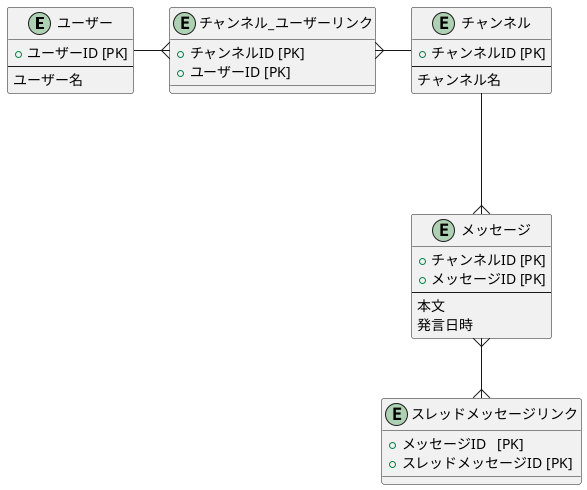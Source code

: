 @startuml

/'
  メッセージ
  スレッドメッセージ
  チャンネル
  ユーザー 
 '/

entity "ユーザー" as users {
  + ユーザーID [PK]
  --
  ユーザー名
}

entity "チャンネル" as channels {
  + チャンネルID [PK]
  --
  チャンネル名
}

entity "チャンネル_ユーザーリンク" as channels_user_link {
  + チャンネルID [PK]
  + ユーザーID [PK]
}

entity "メッセージ" as messages {
  + チャンネルID [PK]
  + メッセージID [PK]
  --
  本文
  発言日時
}

entity "スレッドメッセージリンク" as thread_message_link {
  + メッセージID   [PK]
  + スレッドメッセージID [PK]
}

/'
関係性
------   :1
----||   :1 and only 1
----o|   :0 or 1
-----{   :many
----|{   :1 or more
----o{   :0 or many

entityの位置
ri ...right
le ...left
do ...down
'/
users    --ri-{ channels_user_link
channels --le-{ channels_user_link
channels ---{ messages
messages }--{ thread_message_link

@enduml
